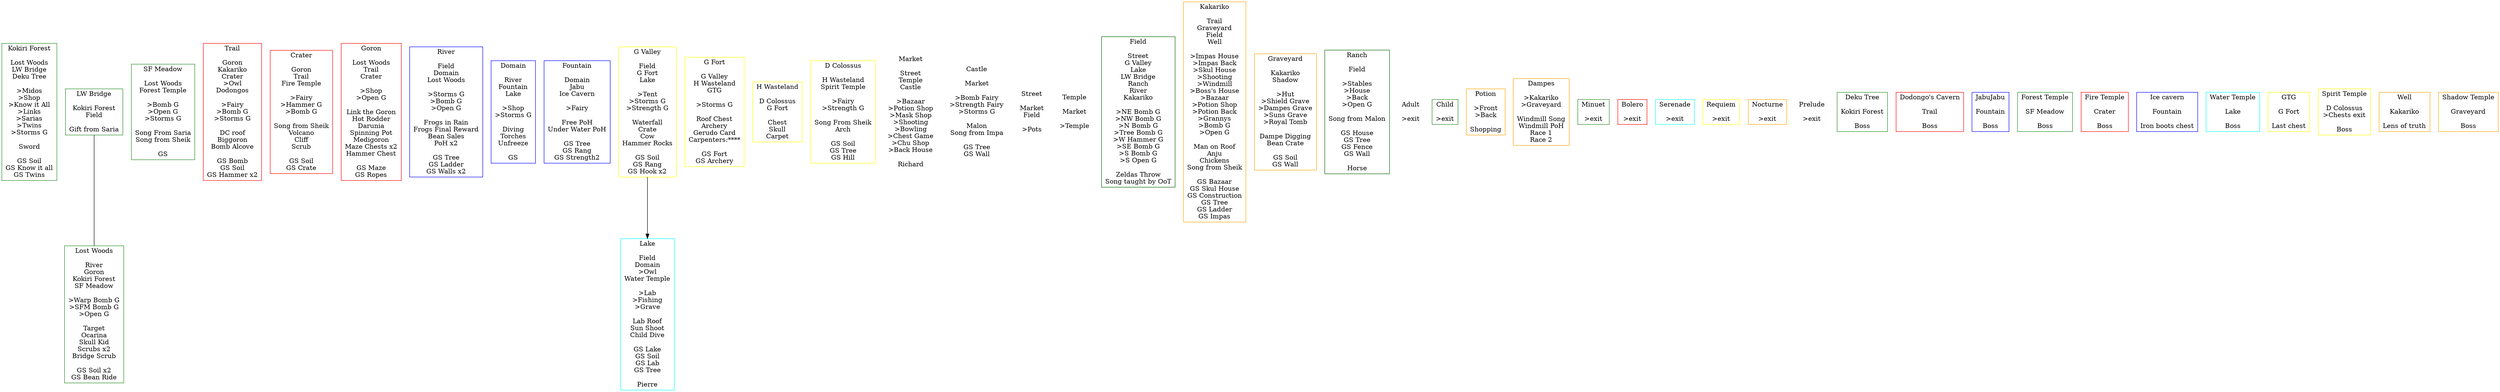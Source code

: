 digraph G {

#-----------------------------------------------------
#Kokiri Forest

KokiriForest[ submenu="Forest", shape="box", color="forestgreen", label="Kokiri Forest

Lost Woods
LW Bridge
Deku Tree

>Midos
>Shop
>Know it All
>Links
>Sarias
>Twins
>Storms G

Sword

GS Soil
GS Know it all
GS Twins
"]

#-----------------------------------------------------
#Lost Woods
LostWoods[ submenu="Forest", shape="box", color="forestgreen", label="Lost Woods

River
Goron
Kokiri Forest
SF Meadow

>Warp Bomb G
>SFM Bomb G
>Open G

Target
Ocarina
Skull Kid
Scrubs x2
Bridge Scrub

GS Soil x2
GS Bean Ride
"]

#-----------------------------------------------------
#Lost Woods Bridge
LWBridge[ submenu="Forest", shape="box", color="forestgreen", label="LW Bridge

Kokiri Forest
Field

Gift from Saria
"]

LWBridge -> LostWoods [ label = "", arrowhead="none", arrowtail="none" ]

#-----------------------------------------------------
#Sacred Forest Meadow
SFMeadow[ submenu="Forest", shape="box", color="forestgreen", label="SF Meadow

Lost Woods
Forest Temple

>Bomb G
>Open G
>Storms G

Song From Saria
Song from Sheik

GS
"]

#-----------------------------------------------------
#Death Mountain Trail
Trail[ submenu="Death Mountain", shape="box", color="red", label="Trail

Goron
Kakariko
Crater
>Owl
Dodongos

>Fairy
>Bomb G
>Storms G

DC roof
Biggoron
Bomb Alcove

GS Bomb
GS Soil
GS Hammer x2
"]

#-----------------------------------------------------
#Death Mountain Crater
Crater[ submenu="Death Mountain", shape="box", color="red", label="Crater

Goron
Trail
Fire Temple

>Fairy
>Hammer G
>Bomb G

Song from Sheik
Volcano
Cliff
Scrub

GS Soil
GS Crate
"]

#-----------------------------------------------------
#Goron City
Goron[ submenu="Death Mountain", shape="box", color="red", label="Goron

Lost Woods
Trail
Crater

>Shop
>Open G

Link the Goron
Hot Rodder
Darunia
Spinning Pot
Medigoron
Maze Chests x2
Hammer Chest

GS Maze
GS Ropes
"]

#-----------------------------------------------------
#Zoras River
River[ submenu="Zora", shape="box", color="blue", label="River

Field
Domain
Lost Woods

>Storms G
>Bomb G
>Open G

Frogs in Rain
Frogs Final Reward
Bean Sales
PoH x2

GS Tree
GS Ladder
GS Walls x2
"]

#-----------------------------------------------------
#Zoras Domain
Domain[ submenu="Zora", shape="box", color="blue", label="Domain

River
Fountain
Lake

>Shop
>Storms G

Diving
Torches
Unfreeze

GS
"]

#-----------------------------------------------------
#Zoras Fountain
Fountain[ submenu="Zora", shape="box", color="blue", label="Fountain

Domain
Jabu
Ice Cavern

>Fairy

Free PoH
Under Water PoH

GS Tree
GS Rang
GS Strength2
"]

#-----------------------------------------------------
#Lake Hylia

Lake[ submenu="Hyrule", shape="box", color="cyan", label="Lake

Field
Domain
>Owl
Water Temple

>Lab
>Fishing
>Grave

Lab Roof
Sun Shoot
Child Dive

GS Lake
GS Soil
GS Lab
GS Tree

Pierre
"]

#-----------------------------------------------------
#Gerudo Valley
GValley[ submenu="Gerudo", shape="box", color="yellow", label="G Valley

Field
G Fort
Lake

>Tent
>Storms G
>Strength G

Waterfall
Crate
Cow
Hammer Rocks

GS Soil
GS Rang
GS Hook x2
"]

#broken in chaos san
GValley -> Lake [ label = "" ]

#-----------------------------------------------------
#Gerudo Fortress
GFort[ submenu="Gerudo", shape="box", color="yellow", label="G Fort

G Valley
H Wasteland
GTG

>Storms G

Roof Chest
Archery
Gerudo Card
Carpenters:****

GS Fort
GS Archery
"]

#-----------------------------------------------------
#Haunted Wasteland
HWasteland[ submenu="Gerudo", shape="box", color="yellow", label="H Wasteland

D Colossus
G Fort

Chest
Skull
Carpet
"]

#-----------------------------------------------------
#Desert Colossus
DColossus[ submenu="Gerudo", shape="box", color="yellow", label="D Colossus

H Wasteland
Spirit Temple

>Fairy
>Strength G

Song From Sheik
Arch

GS Soil
GS Tree
GS Hill
"]

#-----------------------------------------------------
#Hyrule Castle Market

Market[ submenu="Hyrule", shape="box", color="white", label="Market

Street
Temple
Castle

>Bazaar
>Potion Shop
>Mask Shop
>Shooting
>Bowling
>Chest Game
>Chu Shop
>Back House

Richard
"]

#-----------------------------------------------------
#Hyrule Castle

Castle[ submenu="Hyrule", shape="box",  color="white", label="Castle

Market

>Bomb Fairy
>Strength Fairy
>Storms G

Malon
Song from Impa

GS Tree
GS Wall
"]

#-----------------------------------------------------
#Drawbridge Street

Street[ submenu="Hyrule", shape="box", color="white", label="Street

Market
Field

>Pots
"]

#-----------------------------------------------------
#Outside Temple of Time
Temple[ submenu="Hyrule", shape="box", color="white", label="Temple

Market

>Temple
"]

#-----------------------------------------------------
#Hyrule Field
Field[ submenu="Hyrule", shape="box", color="darkgreen", label="Field

Street
G Valley
Lake
LW Bridge
Ranch
River
Kakariko

>NE Bomb G
>NW Bomb G
>N Bomb G
>Tree Bomb G
>W Hammer G
>SE Bomb G
>S Bomb G
>S Open G

Zeldas Throw
Song taught by OoT
"]

#-----------------------------------------------------
#Kakariko Village
Kakariko[ submenu="Kakariko", shape="box", color="orange", label="Kakariko

Trail
Graveyard
Field
Well

>Impas House
>Impas Back
>Skul House
>Shooting
>Windmill
>Boss's House
>Bazaar
>Potion Shop
>Potion Back
>Grannys
>Bomb G
>Open G

Man on Roof
Anju
Chickens
Song from Sheik

GS Bazaar
GS Skul House
GS Construction
GS Tree
GS Ladder
GS Impas
"]

#-----------------------------------------------------
#Graveyard
Graveyard[ submenu="Kakariko", shape="box", color="orange", label="Graveyard

Kakariko
Shadow

>Hut
>Shield Grave
>Dampes Grave
>Suns Grave
>Royal Tomb

Dampe Digging
Bean Crate

GS Soil
GS Wall
"]

#-----------------------------------------------------
#Lon Lon Ranch

Ranch[ submenu="Hyrule", shape="box", color="darkgreen", label="Ranch

Field

>Stables
>House
>Back
>Open G

Song from Malon

GS House
GS Tree
GS Fence
GS Wall

Horse
"]

#-----------------------------------------------------
#Misc Interiors

Adult [ shape="box", color = "white", label="Adult

>exit
"]

Child [ shape="box", color = "forestgreen",  label="Child

>exit
"]

Potion [ submenu="Kakariko", shape="box", color = "orange",  label="Potion

>Front
>Back

Shopping
"]

Dampes [ submenu="Kakariko", shape="box", color = "orange",  label="Dampes

>Kakariko
>Graveyard

Windmill Song
Windmill PoH
Race 1
Race 2
"]

#-----------------------------------------------------
#Songs

Minuet[ submenu="Songs", shape="box", color="forestgreen", label="Minuet

>exit
"]

Bolero[ submenu="Songs", shape="box", color="red", label="Bolero

>exit
"]

Serenade[ submenu="Songs", shape="box", color="cyan", label="Serenade

>exit
"]

Requiem[ submenu="Songs", shape="box", color="yellow", label="Requiem

>exit
"]

Nocturne[ submenu="Songs", shape="box", color="orange", label="Nocturne

>exit
"]

Prelude[ submenu="Songs", shape="box", color="white", label="Prelude

>exit
"]

#-----------------------------------------------------
#Dungeons

DekuTree[ shape="box", color="forestgreen", label="Deku Tree

Kokiri Forest

Boss
"]

DodongosCavern[ shape="box", color="red", label="Dodongo's Cavern

Trail

Boss
"]

JabuJabu[ shape="box", color="blue", label="JabuJabu

Fountain

Boss
"]

ForestTemple[ shape="box", color="forestgreen", label="Forest Temple

SF Meadow

Boss
"]

FireTemple[ shape="box", color="red", label="Fire Temple

Crater

Boss
"]

IceCavern[ shape="box", color="blue", label="Ice cavern

Fountain

Iron boots chest
"]

WaterTemple[ shape="box", color="cyan", label="Water Temple

Lake

Boss
"]

GTG[ shape="box", color="yellow", label="GTG

G Fort

Last chest
"]

SpiritTemple[ shape="box", color="yellow", label="Spirit Temple

D Colossus
>Chests exit

Boss
"]

BotW[ shape="box", color="orange", label="Well

Kakariko

Lens of truth
"]

ShadowTemple[ shape="box", color="orange", label="Shadow Temple

Graveyard

Boss
"]

}
